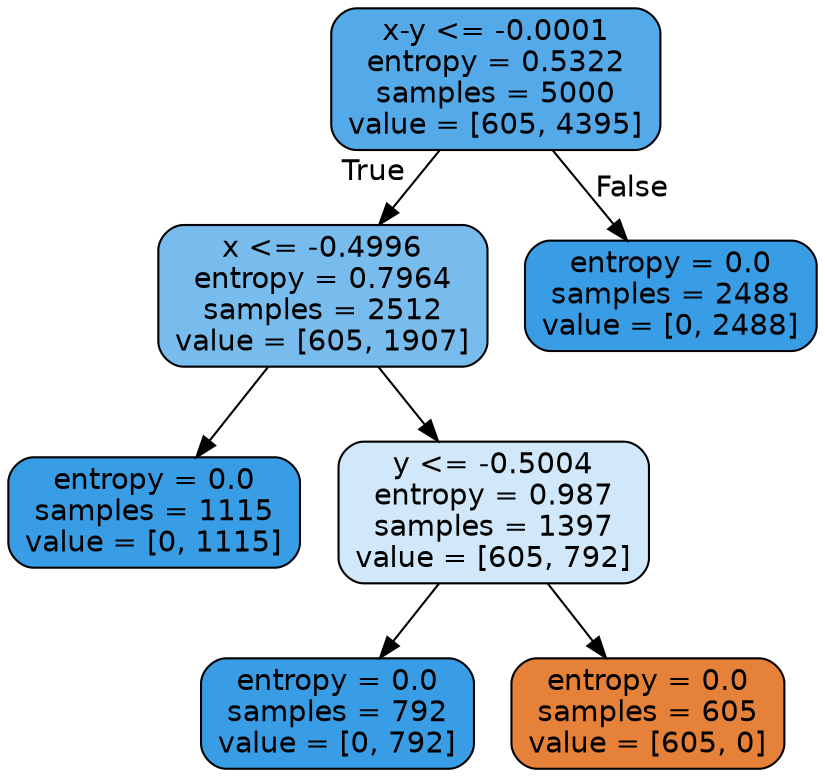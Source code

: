 digraph Tree {
node [shape=box, style="filled, rounded", color="black", fontname=helvetica] ;
edge [fontname=helvetica] ;
0 [label="x-y <= -0.0001\nentropy = 0.5322\nsamples = 5000\nvalue = [605, 4395]", fillcolor="#399de5dc"] ;
1 [label="x <= -0.4996\nentropy = 0.7964\nsamples = 2512\nvalue = [605, 1907]", fillcolor="#399de5ae"] ;
0 -> 1 [labeldistance=2.5, labelangle=45, headlabel="True"] ;
2 [label="entropy = 0.0\nsamples = 1115\nvalue = [0, 1115]", fillcolor="#399de5ff"] ;
1 -> 2 ;
3 [label="y <= -0.5004\nentropy = 0.987\nsamples = 1397\nvalue = [605, 792]", fillcolor="#399de53c"] ;
1 -> 3 ;
4 [label="entropy = 0.0\nsamples = 792\nvalue = [0, 792]", fillcolor="#399de5ff"] ;
3 -> 4 ;
5 [label="entropy = 0.0\nsamples = 605\nvalue = [605, 0]", fillcolor="#e58139ff"] ;
3 -> 5 ;
6 [label="entropy = 0.0\nsamples = 2488\nvalue = [0, 2488]", fillcolor="#399de5ff"] ;
0 -> 6 [labeldistance=2.5, labelangle=-45, headlabel="False"] ;
}